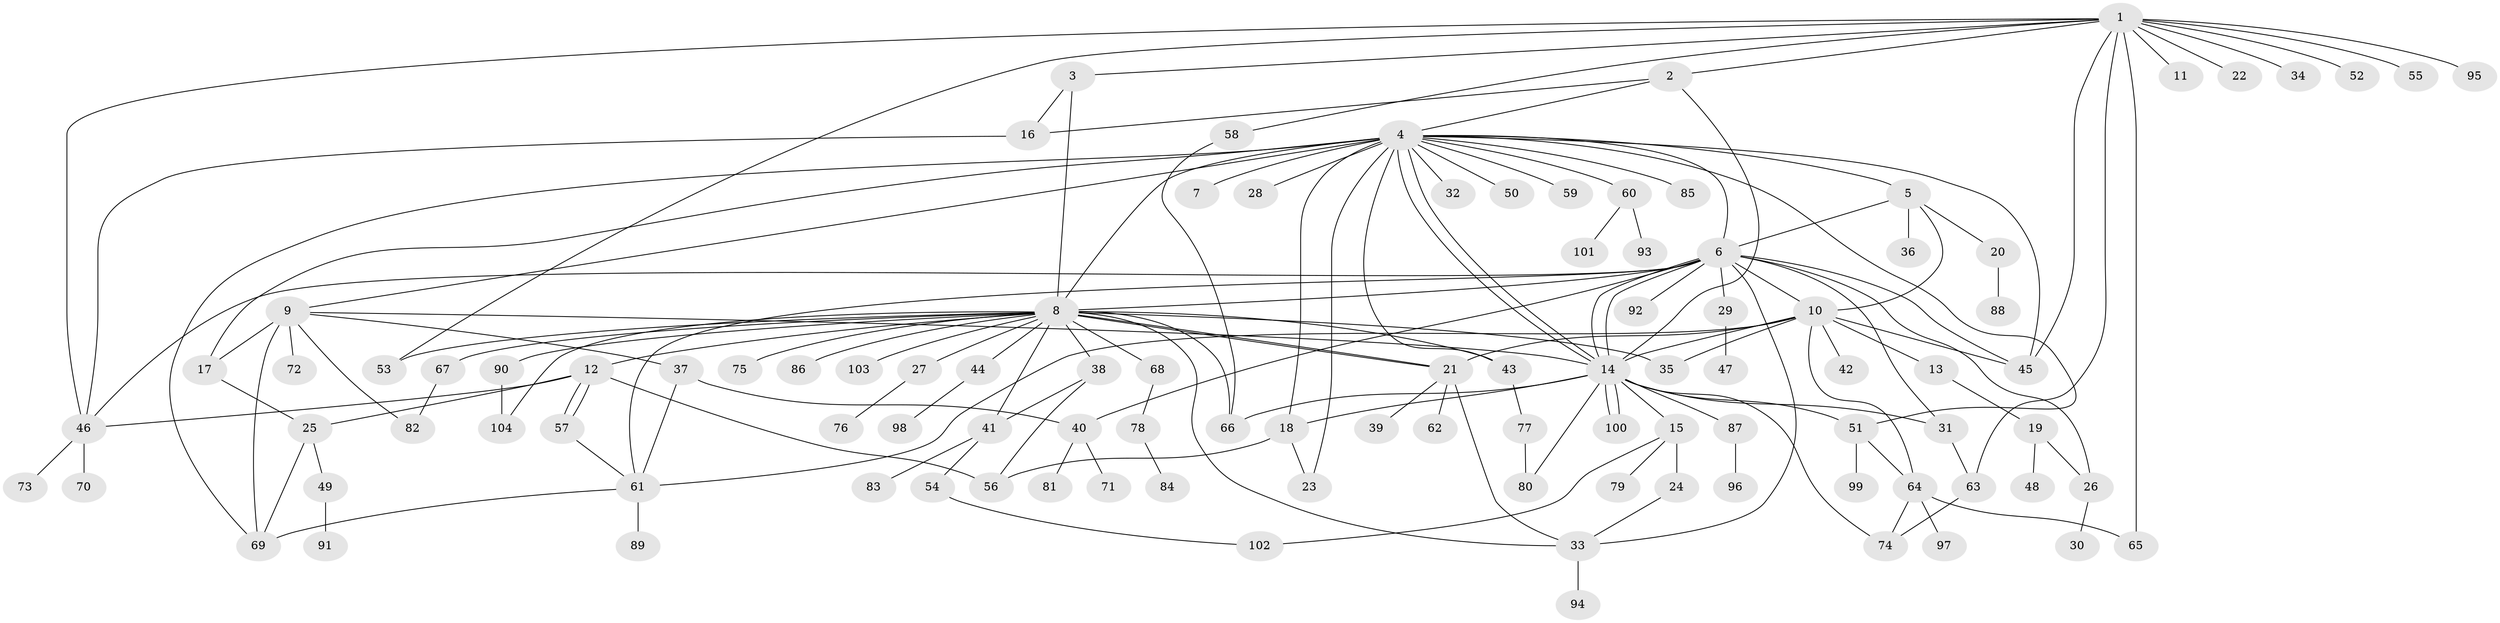 // coarse degree distribution, {13: 0.0125, 4: 0.0875, 3: 0.125, 20: 0.0125, 16: 0.0125, 1: 0.4625, 21: 0.0125, 7: 0.025, 9: 0.0125, 8: 0.0125, 2: 0.1875, 18: 0.0125, 5: 0.025}
// Generated by graph-tools (version 1.1) at 2025/51/02/27/25 19:51:57]
// undirected, 104 vertices, 158 edges
graph export_dot {
graph [start="1"]
  node [color=gray90,style=filled];
  1;
  2;
  3;
  4;
  5;
  6;
  7;
  8;
  9;
  10;
  11;
  12;
  13;
  14;
  15;
  16;
  17;
  18;
  19;
  20;
  21;
  22;
  23;
  24;
  25;
  26;
  27;
  28;
  29;
  30;
  31;
  32;
  33;
  34;
  35;
  36;
  37;
  38;
  39;
  40;
  41;
  42;
  43;
  44;
  45;
  46;
  47;
  48;
  49;
  50;
  51;
  52;
  53;
  54;
  55;
  56;
  57;
  58;
  59;
  60;
  61;
  62;
  63;
  64;
  65;
  66;
  67;
  68;
  69;
  70;
  71;
  72;
  73;
  74;
  75;
  76;
  77;
  78;
  79;
  80;
  81;
  82;
  83;
  84;
  85;
  86;
  87;
  88;
  89;
  90;
  91;
  92;
  93;
  94;
  95;
  96;
  97;
  98;
  99;
  100;
  101;
  102;
  103;
  104;
  1 -- 2;
  1 -- 3;
  1 -- 11;
  1 -- 22;
  1 -- 34;
  1 -- 45;
  1 -- 46;
  1 -- 52;
  1 -- 53;
  1 -- 55;
  1 -- 58;
  1 -- 63;
  1 -- 65;
  1 -- 95;
  2 -- 4;
  2 -- 14;
  2 -- 16;
  3 -- 8;
  3 -- 16;
  4 -- 5;
  4 -- 6;
  4 -- 7;
  4 -- 8;
  4 -- 9;
  4 -- 14;
  4 -- 14;
  4 -- 17;
  4 -- 18;
  4 -- 23;
  4 -- 28;
  4 -- 32;
  4 -- 43;
  4 -- 45;
  4 -- 50;
  4 -- 51;
  4 -- 59;
  4 -- 60;
  4 -- 69;
  4 -- 85;
  5 -- 6;
  5 -- 10;
  5 -- 20;
  5 -- 36;
  6 -- 8;
  6 -- 10;
  6 -- 14;
  6 -- 14;
  6 -- 26;
  6 -- 29;
  6 -- 31;
  6 -- 33;
  6 -- 40;
  6 -- 45;
  6 -- 46;
  6 -- 61;
  6 -- 92;
  8 -- 12;
  8 -- 21;
  8 -- 21;
  8 -- 27;
  8 -- 33;
  8 -- 35;
  8 -- 38;
  8 -- 41;
  8 -- 43;
  8 -- 44;
  8 -- 53;
  8 -- 66;
  8 -- 67;
  8 -- 68;
  8 -- 75;
  8 -- 86;
  8 -- 90;
  8 -- 103;
  8 -- 104;
  9 -- 14;
  9 -- 17;
  9 -- 37;
  9 -- 69;
  9 -- 72;
  9 -- 82;
  10 -- 13;
  10 -- 14;
  10 -- 21;
  10 -- 35;
  10 -- 42;
  10 -- 45;
  10 -- 61;
  10 -- 64;
  12 -- 25;
  12 -- 46;
  12 -- 56;
  12 -- 57;
  12 -- 57;
  13 -- 19;
  14 -- 15;
  14 -- 18;
  14 -- 31;
  14 -- 51;
  14 -- 66;
  14 -- 74;
  14 -- 80;
  14 -- 87;
  14 -- 100;
  14 -- 100;
  15 -- 24;
  15 -- 79;
  15 -- 102;
  16 -- 46;
  17 -- 25;
  18 -- 23;
  18 -- 56;
  19 -- 26;
  19 -- 48;
  20 -- 88;
  21 -- 33;
  21 -- 39;
  21 -- 62;
  24 -- 33;
  25 -- 49;
  25 -- 69;
  26 -- 30;
  27 -- 76;
  29 -- 47;
  31 -- 63;
  33 -- 94;
  37 -- 40;
  37 -- 61;
  38 -- 41;
  38 -- 56;
  40 -- 71;
  40 -- 81;
  41 -- 54;
  41 -- 83;
  43 -- 77;
  44 -- 98;
  46 -- 70;
  46 -- 73;
  49 -- 91;
  51 -- 64;
  51 -- 99;
  54 -- 102;
  57 -- 61;
  58 -- 66;
  60 -- 93;
  60 -- 101;
  61 -- 69;
  61 -- 89;
  63 -- 74;
  64 -- 65;
  64 -- 74;
  64 -- 97;
  67 -- 82;
  68 -- 78;
  77 -- 80;
  78 -- 84;
  87 -- 96;
  90 -- 104;
}
